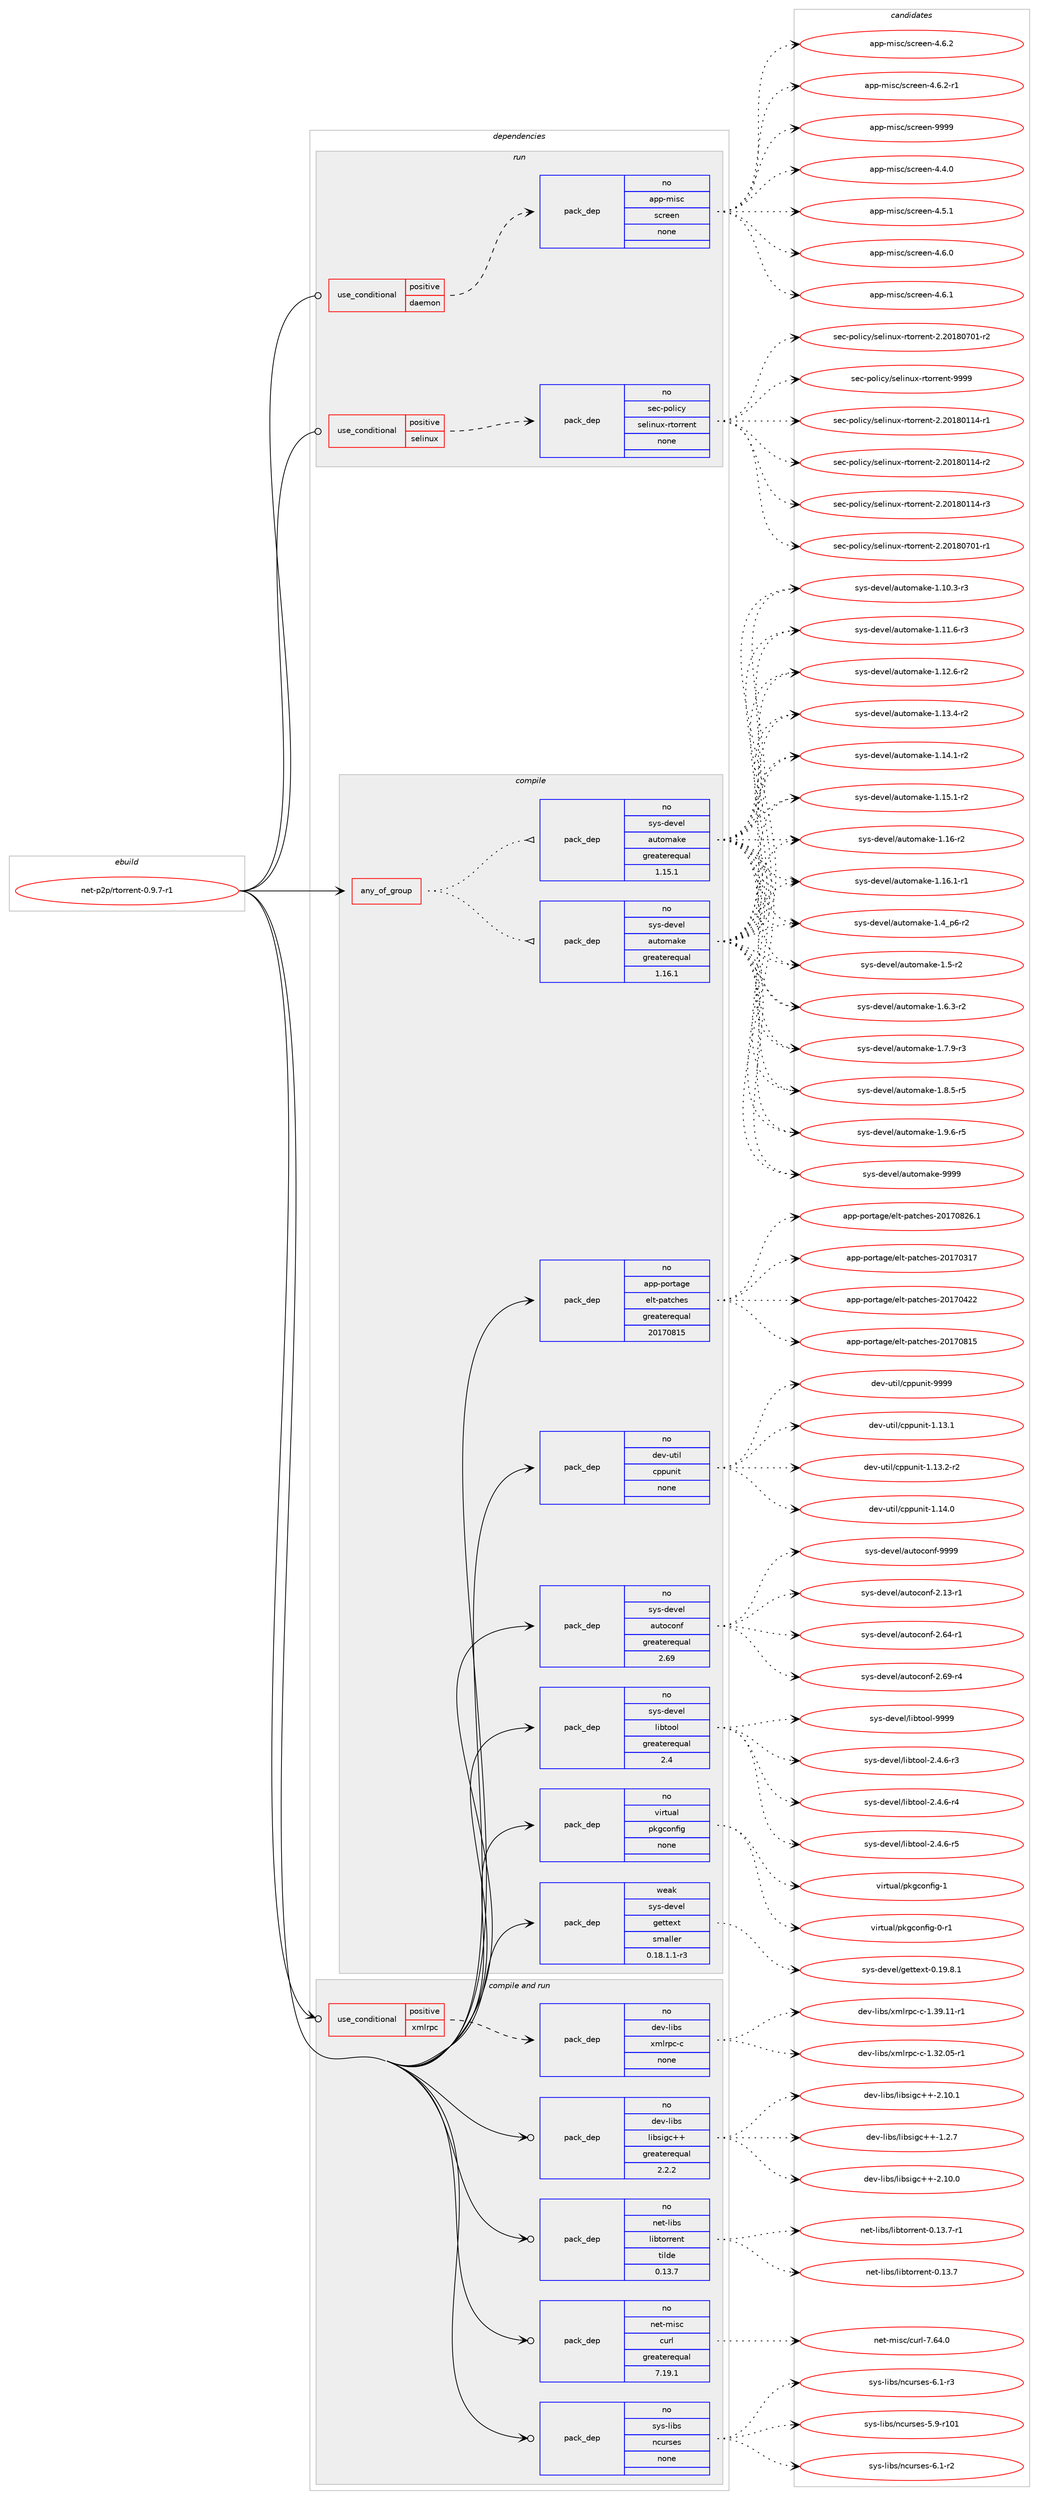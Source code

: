 digraph prolog {

# *************
# Graph options
# *************

newrank=true;
concentrate=true;
compound=true;
graph [rankdir=LR,fontname=Helvetica,fontsize=10,ranksep=1.5];#, ranksep=2.5, nodesep=0.2];
edge  [arrowhead=vee];
node  [fontname=Helvetica,fontsize=10];

# **********
# The ebuild
# **********

subgraph cluster_leftcol {
color=gray;
rank=same;
label=<<i>ebuild</i>>;
id [label="net-p2p/rtorrent-0.9.7-r1", color=red, width=4, href="../net-p2p/rtorrent-0.9.7-r1.svg"];
}

# ****************
# The dependencies
# ****************

subgraph cluster_midcol {
color=gray;
label=<<i>dependencies</i>>;
subgraph cluster_compile {
fillcolor="#eeeeee";
style=filled;
label=<<i>compile</i>>;
subgraph any26559 {
dependency1676072 [label=<<TABLE BORDER="0" CELLBORDER="1" CELLSPACING="0" CELLPADDING="4"><TR><TD CELLPADDING="10">any_of_group</TD></TR></TABLE>>, shape=none, color=red];subgraph pack1198580 {
dependency1676073 [label=<<TABLE BORDER="0" CELLBORDER="1" CELLSPACING="0" CELLPADDING="4" WIDTH="220"><TR><TD ROWSPAN="6" CELLPADDING="30">pack_dep</TD></TR><TR><TD WIDTH="110">no</TD></TR><TR><TD>sys-devel</TD></TR><TR><TD>automake</TD></TR><TR><TD>greaterequal</TD></TR><TR><TD>1.16.1</TD></TR></TABLE>>, shape=none, color=blue];
}
dependency1676072:e -> dependency1676073:w [weight=20,style="dotted",arrowhead="oinv"];
subgraph pack1198581 {
dependency1676074 [label=<<TABLE BORDER="0" CELLBORDER="1" CELLSPACING="0" CELLPADDING="4" WIDTH="220"><TR><TD ROWSPAN="6" CELLPADDING="30">pack_dep</TD></TR><TR><TD WIDTH="110">no</TD></TR><TR><TD>sys-devel</TD></TR><TR><TD>automake</TD></TR><TR><TD>greaterequal</TD></TR><TR><TD>1.15.1</TD></TR></TABLE>>, shape=none, color=blue];
}
dependency1676072:e -> dependency1676074:w [weight=20,style="dotted",arrowhead="oinv"];
}
id:e -> dependency1676072:w [weight=20,style="solid",arrowhead="vee"];
subgraph pack1198582 {
dependency1676075 [label=<<TABLE BORDER="0" CELLBORDER="1" CELLSPACING="0" CELLPADDING="4" WIDTH="220"><TR><TD ROWSPAN="6" CELLPADDING="30">pack_dep</TD></TR><TR><TD WIDTH="110">no</TD></TR><TR><TD>app-portage</TD></TR><TR><TD>elt-patches</TD></TR><TR><TD>greaterequal</TD></TR><TR><TD>20170815</TD></TR></TABLE>>, shape=none, color=blue];
}
id:e -> dependency1676075:w [weight=20,style="solid",arrowhead="vee"];
subgraph pack1198583 {
dependency1676076 [label=<<TABLE BORDER="0" CELLBORDER="1" CELLSPACING="0" CELLPADDING="4" WIDTH="220"><TR><TD ROWSPAN="6" CELLPADDING="30">pack_dep</TD></TR><TR><TD WIDTH="110">no</TD></TR><TR><TD>dev-util</TD></TR><TR><TD>cppunit</TD></TR><TR><TD>none</TD></TR><TR><TD></TD></TR></TABLE>>, shape=none, color=blue];
}
id:e -> dependency1676076:w [weight=20,style="solid",arrowhead="vee"];
subgraph pack1198584 {
dependency1676077 [label=<<TABLE BORDER="0" CELLBORDER="1" CELLSPACING="0" CELLPADDING="4" WIDTH="220"><TR><TD ROWSPAN="6" CELLPADDING="30">pack_dep</TD></TR><TR><TD WIDTH="110">no</TD></TR><TR><TD>sys-devel</TD></TR><TR><TD>autoconf</TD></TR><TR><TD>greaterequal</TD></TR><TR><TD>2.69</TD></TR></TABLE>>, shape=none, color=blue];
}
id:e -> dependency1676077:w [weight=20,style="solid",arrowhead="vee"];
subgraph pack1198585 {
dependency1676078 [label=<<TABLE BORDER="0" CELLBORDER="1" CELLSPACING="0" CELLPADDING="4" WIDTH="220"><TR><TD ROWSPAN="6" CELLPADDING="30">pack_dep</TD></TR><TR><TD WIDTH="110">no</TD></TR><TR><TD>sys-devel</TD></TR><TR><TD>libtool</TD></TR><TR><TD>greaterequal</TD></TR><TR><TD>2.4</TD></TR></TABLE>>, shape=none, color=blue];
}
id:e -> dependency1676078:w [weight=20,style="solid",arrowhead="vee"];
subgraph pack1198586 {
dependency1676079 [label=<<TABLE BORDER="0" CELLBORDER="1" CELLSPACING="0" CELLPADDING="4" WIDTH="220"><TR><TD ROWSPAN="6" CELLPADDING="30">pack_dep</TD></TR><TR><TD WIDTH="110">no</TD></TR><TR><TD>virtual</TD></TR><TR><TD>pkgconfig</TD></TR><TR><TD>none</TD></TR><TR><TD></TD></TR></TABLE>>, shape=none, color=blue];
}
id:e -> dependency1676079:w [weight=20,style="solid",arrowhead="vee"];
subgraph pack1198587 {
dependency1676080 [label=<<TABLE BORDER="0" CELLBORDER="1" CELLSPACING="0" CELLPADDING="4" WIDTH="220"><TR><TD ROWSPAN="6" CELLPADDING="30">pack_dep</TD></TR><TR><TD WIDTH="110">weak</TD></TR><TR><TD>sys-devel</TD></TR><TR><TD>gettext</TD></TR><TR><TD>smaller</TD></TR><TR><TD>0.18.1.1-r3</TD></TR></TABLE>>, shape=none, color=blue];
}
id:e -> dependency1676080:w [weight=20,style="solid",arrowhead="vee"];
}
subgraph cluster_compileandrun {
fillcolor="#eeeeee";
style=filled;
label=<<i>compile and run</i>>;
subgraph cond450100 {
dependency1676081 [label=<<TABLE BORDER="0" CELLBORDER="1" CELLSPACING="0" CELLPADDING="4"><TR><TD ROWSPAN="3" CELLPADDING="10">use_conditional</TD></TR><TR><TD>positive</TD></TR><TR><TD>xmlrpc</TD></TR></TABLE>>, shape=none, color=red];
subgraph pack1198588 {
dependency1676082 [label=<<TABLE BORDER="0" CELLBORDER="1" CELLSPACING="0" CELLPADDING="4" WIDTH="220"><TR><TD ROWSPAN="6" CELLPADDING="30">pack_dep</TD></TR><TR><TD WIDTH="110">no</TD></TR><TR><TD>dev-libs</TD></TR><TR><TD>xmlrpc-c</TD></TR><TR><TD>none</TD></TR><TR><TD></TD></TR></TABLE>>, shape=none, color=blue];
}
dependency1676081:e -> dependency1676082:w [weight=20,style="dashed",arrowhead="vee"];
}
id:e -> dependency1676081:w [weight=20,style="solid",arrowhead="odotvee"];
subgraph pack1198589 {
dependency1676083 [label=<<TABLE BORDER="0" CELLBORDER="1" CELLSPACING="0" CELLPADDING="4" WIDTH="220"><TR><TD ROWSPAN="6" CELLPADDING="30">pack_dep</TD></TR><TR><TD WIDTH="110">no</TD></TR><TR><TD>dev-libs</TD></TR><TR><TD>libsigc++</TD></TR><TR><TD>greaterequal</TD></TR><TR><TD>2.2.2</TD></TR></TABLE>>, shape=none, color=blue];
}
id:e -> dependency1676083:w [weight=20,style="solid",arrowhead="odotvee"];
subgraph pack1198590 {
dependency1676084 [label=<<TABLE BORDER="0" CELLBORDER="1" CELLSPACING="0" CELLPADDING="4" WIDTH="220"><TR><TD ROWSPAN="6" CELLPADDING="30">pack_dep</TD></TR><TR><TD WIDTH="110">no</TD></TR><TR><TD>net-libs</TD></TR><TR><TD>libtorrent</TD></TR><TR><TD>tilde</TD></TR><TR><TD>0.13.7</TD></TR></TABLE>>, shape=none, color=blue];
}
id:e -> dependency1676084:w [weight=20,style="solid",arrowhead="odotvee"];
subgraph pack1198591 {
dependency1676085 [label=<<TABLE BORDER="0" CELLBORDER="1" CELLSPACING="0" CELLPADDING="4" WIDTH="220"><TR><TD ROWSPAN="6" CELLPADDING="30">pack_dep</TD></TR><TR><TD WIDTH="110">no</TD></TR><TR><TD>net-misc</TD></TR><TR><TD>curl</TD></TR><TR><TD>greaterequal</TD></TR><TR><TD>7.19.1</TD></TR></TABLE>>, shape=none, color=blue];
}
id:e -> dependency1676085:w [weight=20,style="solid",arrowhead="odotvee"];
subgraph pack1198592 {
dependency1676086 [label=<<TABLE BORDER="0" CELLBORDER="1" CELLSPACING="0" CELLPADDING="4" WIDTH="220"><TR><TD ROWSPAN="6" CELLPADDING="30">pack_dep</TD></TR><TR><TD WIDTH="110">no</TD></TR><TR><TD>sys-libs</TD></TR><TR><TD>ncurses</TD></TR><TR><TD>none</TD></TR><TR><TD></TD></TR></TABLE>>, shape=none, color=blue];
}
id:e -> dependency1676086:w [weight=20,style="solid",arrowhead="odotvee"];
}
subgraph cluster_run {
fillcolor="#eeeeee";
style=filled;
label=<<i>run</i>>;
subgraph cond450101 {
dependency1676087 [label=<<TABLE BORDER="0" CELLBORDER="1" CELLSPACING="0" CELLPADDING="4"><TR><TD ROWSPAN="3" CELLPADDING="10">use_conditional</TD></TR><TR><TD>positive</TD></TR><TR><TD>daemon</TD></TR></TABLE>>, shape=none, color=red];
subgraph pack1198593 {
dependency1676088 [label=<<TABLE BORDER="0" CELLBORDER="1" CELLSPACING="0" CELLPADDING="4" WIDTH="220"><TR><TD ROWSPAN="6" CELLPADDING="30">pack_dep</TD></TR><TR><TD WIDTH="110">no</TD></TR><TR><TD>app-misc</TD></TR><TR><TD>screen</TD></TR><TR><TD>none</TD></TR><TR><TD></TD></TR></TABLE>>, shape=none, color=blue];
}
dependency1676087:e -> dependency1676088:w [weight=20,style="dashed",arrowhead="vee"];
}
id:e -> dependency1676087:w [weight=20,style="solid",arrowhead="odot"];
subgraph cond450102 {
dependency1676089 [label=<<TABLE BORDER="0" CELLBORDER="1" CELLSPACING="0" CELLPADDING="4"><TR><TD ROWSPAN="3" CELLPADDING="10">use_conditional</TD></TR><TR><TD>positive</TD></TR><TR><TD>selinux</TD></TR></TABLE>>, shape=none, color=red];
subgraph pack1198594 {
dependency1676090 [label=<<TABLE BORDER="0" CELLBORDER="1" CELLSPACING="0" CELLPADDING="4" WIDTH="220"><TR><TD ROWSPAN="6" CELLPADDING="30">pack_dep</TD></TR><TR><TD WIDTH="110">no</TD></TR><TR><TD>sec-policy</TD></TR><TR><TD>selinux-rtorrent</TD></TR><TR><TD>none</TD></TR><TR><TD></TD></TR></TABLE>>, shape=none, color=blue];
}
dependency1676089:e -> dependency1676090:w [weight=20,style="dashed",arrowhead="vee"];
}
id:e -> dependency1676089:w [weight=20,style="solid",arrowhead="odot"];
}
}

# **************
# The candidates
# **************

subgraph cluster_choices {
rank=same;
color=gray;
label=<<i>candidates</i>>;

subgraph choice1198580 {
color=black;
nodesep=1;
choice11512111545100101118101108479711711611110997107101454946494846514511451 [label="sys-devel/automake-1.10.3-r3", color=red, width=4,href="../sys-devel/automake-1.10.3-r3.svg"];
choice11512111545100101118101108479711711611110997107101454946494946544511451 [label="sys-devel/automake-1.11.6-r3", color=red, width=4,href="../sys-devel/automake-1.11.6-r3.svg"];
choice11512111545100101118101108479711711611110997107101454946495046544511450 [label="sys-devel/automake-1.12.6-r2", color=red, width=4,href="../sys-devel/automake-1.12.6-r2.svg"];
choice11512111545100101118101108479711711611110997107101454946495146524511450 [label="sys-devel/automake-1.13.4-r2", color=red, width=4,href="../sys-devel/automake-1.13.4-r2.svg"];
choice11512111545100101118101108479711711611110997107101454946495246494511450 [label="sys-devel/automake-1.14.1-r2", color=red, width=4,href="../sys-devel/automake-1.14.1-r2.svg"];
choice11512111545100101118101108479711711611110997107101454946495346494511450 [label="sys-devel/automake-1.15.1-r2", color=red, width=4,href="../sys-devel/automake-1.15.1-r2.svg"];
choice1151211154510010111810110847971171161111099710710145494649544511450 [label="sys-devel/automake-1.16-r2", color=red, width=4,href="../sys-devel/automake-1.16-r2.svg"];
choice11512111545100101118101108479711711611110997107101454946495446494511449 [label="sys-devel/automake-1.16.1-r1", color=red, width=4,href="../sys-devel/automake-1.16.1-r1.svg"];
choice115121115451001011181011084797117116111109971071014549465295112544511450 [label="sys-devel/automake-1.4_p6-r2", color=red, width=4,href="../sys-devel/automake-1.4_p6-r2.svg"];
choice11512111545100101118101108479711711611110997107101454946534511450 [label="sys-devel/automake-1.5-r2", color=red, width=4,href="../sys-devel/automake-1.5-r2.svg"];
choice115121115451001011181011084797117116111109971071014549465446514511450 [label="sys-devel/automake-1.6.3-r2", color=red, width=4,href="../sys-devel/automake-1.6.3-r2.svg"];
choice115121115451001011181011084797117116111109971071014549465546574511451 [label="sys-devel/automake-1.7.9-r3", color=red, width=4,href="../sys-devel/automake-1.7.9-r3.svg"];
choice115121115451001011181011084797117116111109971071014549465646534511453 [label="sys-devel/automake-1.8.5-r5", color=red, width=4,href="../sys-devel/automake-1.8.5-r5.svg"];
choice115121115451001011181011084797117116111109971071014549465746544511453 [label="sys-devel/automake-1.9.6-r5", color=red, width=4,href="../sys-devel/automake-1.9.6-r5.svg"];
choice115121115451001011181011084797117116111109971071014557575757 [label="sys-devel/automake-9999", color=red, width=4,href="../sys-devel/automake-9999.svg"];
dependency1676073:e -> choice11512111545100101118101108479711711611110997107101454946494846514511451:w [style=dotted,weight="100"];
dependency1676073:e -> choice11512111545100101118101108479711711611110997107101454946494946544511451:w [style=dotted,weight="100"];
dependency1676073:e -> choice11512111545100101118101108479711711611110997107101454946495046544511450:w [style=dotted,weight="100"];
dependency1676073:e -> choice11512111545100101118101108479711711611110997107101454946495146524511450:w [style=dotted,weight="100"];
dependency1676073:e -> choice11512111545100101118101108479711711611110997107101454946495246494511450:w [style=dotted,weight="100"];
dependency1676073:e -> choice11512111545100101118101108479711711611110997107101454946495346494511450:w [style=dotted,weight="100"];
dependency1676073:e -> choice1151211154510010111810110847971171161111099710710145494649544511450:w [style=dotted,weight="100"];
dependency1676073:e -> choice11512111545100101118101108479711711611110997107101454946495446494511449:w [style=dotted,weight="100"];
dependency1676073:e -> choice115121115451001011181011084797117116111109971071014549465295112544511450:w [style=dotted,weight="100"];
dependency1676073:e -> choice11512111545100101118101108479711711611110997107101454946534511450:w [style=dotted,weight="100"];
dependency1676073:e -> choice115121115451001011181011084797117116111109971071014549465446514511450:w [style=dotted,weight="100"];
dependency1676073:e -> choice115121115451001011181011084797117116111109971071014549465546574511451:w [style=dotted,weight="100"];
dependency1676073:e -> choice115121115451001011181011084797117116111109971071014549465646534511453:w [style=dotted,weight="100"];
dependency1676073:e -> choice115121115451001011181011084797117116111109971071014549465746544511453:w [style=dotted,weight="100"];
dependency1676073:e -> choice115121115451001011181011084797117116111109971071014557575757:w [style=dotted,weight="100"];
}
subgraph choice1198581 {
color=black;
nodesep=1;
choice11512111545100101118101108479711711611110997107101454946494846514511451 [label="sys-devel/automake-1.10.3-r3", color=red, width=4,href="../sys-devel/automake-1.10.3-r3.svg"];
choice11512111545100101118101108479711711611110997107101454946494946544511451 [label="sys-devel/automake-1.11.6-r3", color=red, width=4,href="../sys-devel/automake-1.11.6-r3.svg"];
choice11512111545100101118101108479711711611110997107101454946495046544511450 [label="sys-devel/automake-1.12.6-r2", color=red, width=4,href="../sys-devel/automake-1.12.6-r2.svg"];
choice11512111545100101118101108479711711611110997107101454946495146524511450 [label="sys-devel/automake-1.13.4-r2", color=red, width=4,href="../sys-devel/automake-1.13.4-r2.svg"];
choice11512111545100101118101108479711711611110997107101454946495246494511450 [label="sys-devel/automake-1.14.1-r2", color=red, width=4,href="../sys-devel/automake-1.14.1-r2.svg"];
choice11512111545100101118101108479711711611110997107101454946495346494511450 [label="sys-devel/automake-1.15.1-r2", color=red, width=4,href="../sys-devel/automake-1.15.1-r2.svg"];
choice1151211154510010111810110847971171161111099710710145494649544511450 [label="sys-devel/automake-1.16-r2", color=red, width=4,href="../sys-devel/automake-1.16-r2.svg"];
choice11512111545100101118101108479711711611110997107101454946495446494511449 [label="sys-devel/automake-1.16.1-r1", color=red, width=4,href="../sys-devel/automake-1.16.1-r1.svg"];
choice115121115451001011181011084797117116111109971071014549465295112544511450 [label="sys-devel/automake-1.4_p6-r2", color=red, width=4,href="../sys-devel/automake-1.4_p6-r2.svg"];
choice11512111545100101118101108479711711611110997107101454946534511450 [label="sys-devel/automake-1.5-r2", color=red, width=4,href="../sys-devel/automake-1.5-r2.svg"];
choice115121115451001011181011084797117116111109971071014549465446514511450 [label="sys-devel/automake-1.6.3-r2", color=red, width=4,href="../sys-devel/automake-1.6.3-r2.svg"];
choice115121115451001011181011084797117116111109971071014549465546574511451 [label="sys-devel/automake-1.7.9-r3", color=red, width=4,href="../sys-devel/automake-1.7.9-r3.svg"];
choice115121115451001011181011084797117116111109971071014549465646534511453 [label="sys-devel/automake-1.8.5-r5", color=red, width=4,href="../sys-devel/automake-1.8.5-r5.svg"];
choice115121115451001011181011084797117116111109971071014549465746544511453 [label="sys-devel/automake-1.9.6-r5", color=red, width=4,href="../sys-devel/automake-1.9.6-r5.svg"];
choice115121115451001011181011084797117116111109971071014557575757 [label="sys-devel/automake-9999", color=red, width=4,href="../sys-devel/automake-9999.svg"];
dependency1676074:e -> choice11512111545100101118101108479711711611110997107101454946494846514511451:w [style=dotted,weight="100"];
dependency1676074:e -> choice11512111545100101118101108479711711611110997107101454946494946544511451:w [style=dotted,weight="100"];
dependency1676074:e -> choice11512111545100101118101108479711711611110997107101454946495046544511450:w [style=dotted,weight="100"];
dependency1676074:e -> choice11512111545100101118101108479711711611110997107101454946495146524511450:w [style=dotted,weight="100"];
dependency1676074:e -> choice11512111545100101118101108479711711611110997107101454946495246494511450:w [style=dotted,weight="100"];
dependency1676074:e -> choice11512111545100101118101108479711711611110997107101454946495346494511450:w [style=dotted,weight="100"];
dependency1676074:e -> choice1151211154510010111810110847971171161111099710710145494649544511450:w [style=dotted,weight="100"];
dependency1676074:e -> choice11512111545100101118101108479711711611110997107101454946495446494511449:w [style=dotted,weight="100"];
dependency1676074:e -> choice115121115451001011181011084797117116111109971071014549465295112544511450:w [style=dotted,weight="100"];
dependency1676074:e -> choice11512111545100101118101108479711711611110997107101454946534511450:w [style=dotted,weight="100"];
dependency1676074:e -> choice115121115451001011181011084797117116111109971071014549465446514511450:w [style=dotted,weight="100"];
dependency1676074:e -> choice115121115451001011181011084797117116111109971071014549465546574511451:w [style=dotted,weight="100"];
dependency1676074:e -> choice115121115451001011181011084797117116111109971071014549465646534511453:w [style=dotted,weight="100"];
dependency1676074:e -> choice115121115451001011181011084797117116111109971071014549465746544511453:w [style=dotted,weight="100"];
dependency1676074:e -> choice115121115451001011181011084797117116111109971071014557575757:w [style=dotted,weight="100"];
}
subgraph choice1198582 {
color=black;
nodesep=1;
choice97112112451121111141169710310147101108116451129711699104101115455048495548514955 [label="app-portage/elt-patches-20170317", color=red, width=4,href="../app-portage/elt-patches-20170317.svg"];
choice97112112451121111141169710310147101108116451129711699104101115455048495548525050 [label="app-portage/elt-patches-20170422", color=red, width=4,href="../app-portage/elt-patches-20170422.svg"];
choice97112112451121111141169710310147101108116451129711699104101115455048495548564953 [label="app-portage/elt-patches-20170815", color=red, width=4,href="../app-portage/elt-patches-20170815.svg"];
choice971121124511211111411697103101471011081164511297116991041011154550484955485650544649 [label="app-portage/elt-patches-20170826.1", color=red, width=4,href="../app-portage/elt-patches-20170826.1.svg"];
dependency1676075:e -> choice97112112451121111141169710310147101108116451129711699104101115455048495548514955:w [style=dotted,weight="100"];
dependency1676075:e -> choice97112112451121111141169710310147101108116451129711699104101115455048495548525050:w [style=dotted,weight="100"];
dependency1676075:e -> choice97112112451121111141169710310147101108116451129711699104101115455048495548564953:w [style=dotted,weight="100"];
dependency1676075:e -> choice971121124511211111411697103101471011081164511297116991041011154550484955485650544649:w [style=dotted,weight="100"];
}
subgraph choice1198583 {
color=black;
nodesep=1;
choice10010111845117116105108479911211211711010511645494649514649 [label="dev-util/cppunit-1.13.1", color=red, width=4,href="../dev-util/cppunit-1.13.1.svg"];
choice100101118451171161051084799112112117110105116454946495146504511450 [label="dev-util/cppunit-1.13.2-r2", color=red, width=4,href="../dev-util/cppunit-1.13.2-r2.svg"];
choice10010111845117116105108479911211211711010511645494649524648 [label="dev-util/cppunit-1.14.0", color=red, width=4,href="../dev-util/cppunit-1.14.0.svg"];
choice1001011184511711610510847991121121171101051164557575757 [label="dev-util/cppunit-9999", color=red, width=4,href="../dev-util/cppunit-9999.svg"];
dependency1676076:e -> choice10010111845117116105108479911211211711010511645494649514649:w [style=dotted,weight="100"];
dependency1676076:e -> choice100101118451171161051084799112112117110105116454946495146504511450:w [style=dotted,weight="100"];
dependency1676076:e -> choice10010111845117116105108479911211211711010511645494649524648:w [style=dotted,weight="100"];
dependency1676076:e -> choice1001011184511711610510847991121121171101051164557575757:w [style=dotted,weight="100"];
}
subgraph choice1198584 {
color=black;
nodesep=1;
choice1151211154510010111810110847971171161119911111010245504649514511449 [label="sys-devel/autoconf-2.13-r1", color=red, width=4,href="../sys-devel/autoconf-2.13-r1.svg"];
choice1151211154510010111810110847971171161119911111010245504654524511449 [label="sys-devel/autoconf-2.64-r1", color=red, width=4,href="../sys-devel/autoconf-2.64-r1.svg"];
choice1151211154510010111810110847971171161119911111010245504654574511452 [label="sys-devel/autoconf-2.69-r4", color=red, width=4,href="../sys-devel/autoconf-2.69-r4.svg"];
choice115121115451001011181011084797117116111991111101024557575757 [label="sys-devel/autoconf-9999", color=red, width=4,href="../sys-devel/autoconf-9999.svg"];
dependency1676077:e -> choice1151211154510010111810110847971171161119911111010245504649514511449:w [style=dotted,weight="100"];
dependency1676077:e -> choice1151211154510010111810110847971171161119911111010245504654524511449:w [style=dotted,weight="100"];
dependency1676077:e -> choice1151211154510010111810110847971171161119911111010245504654574511452:w [style=dotted,weight="100"];
dependency1676077:e -> choice115121115451001011181011084797117116111991111101024557575757:w [style=dotted,weight="100"];
}
subgraph choice1198585 {
color=black;
nodesep=1;
choice1151211154510010111810110847108105981161111111084550465246544511451 [label="sys-devel/libtool-2.4.6-r3", color=red, width=4,href="../sys-devel/libtool-2.4.6-r3.svg"];
choice1151211154510010111810110847108105981161111111084550465246544511452 [label="sys-devel/libtool-2.4.6-r4", color=red, width=4,href="../sys-devel/libtool-2.4.6-r4.svg"];
choice1151211154510010111810110847108105981161111111084550465246544511453 [label="sys-devel/libtool-2.4.6-r5", color=red, width=4,href="../sys-devel/libtool-2.4.6-r5.svg"];
choice1151211154510010111810110847108105981161111111084557575757 [label="sys-devel/libtool-9999", color=red, width=4,href="../sys-devel/libtool-9999.svg"];
dependency1676078:e -> choice1151211154510010111810110847108105981161111111084550465246544511451:w [style=dotted,weight="100"];
dependency1676078:e -> choice1151211154510010111810110847108105981161111111084550465246544511452:w [style=dotted,weight="100"];
dependency1676078:e -> choice1151211154510010111810110847108105981161111111084550465246544511453:w [style=dotted,weight="100"];
dependency1676078:e -> choice1151211154510010111810110847108105981161111111084557575757:w [style=dotted,weight="100"];
}
subgraph choice1198586 {
color=black;
nodesep=1;
choice11810511411611797108471121071039911111010210510345484511449 [label="virtual/pkgconfig-0-r1", color=red, width=4,href="../virtual/pkgconfig-0-r1.svg"];
choice1181051141161179710847112107103991111101021051034549 [label="virtual/pkgconfig-1", color=red, width=4,href="../virtual/pkgconfig-1.svg"];
dependency1676079:e -> choice11810511411611797108471121071039911111010210510345484511449:w [style=dotted,weight="100"];
dependency1676079:e -> choice1181051141161179710847112107103991111101021051034549:w [style=dotted,weight="100"];
}
subgraph choice1198587 {
color=black;
nodesep=1;
choice1151211154510010111810110847103101116116101120116454846495746564649 [label="sys-devel/gettext-0.19.8.1", color=red, width=4,href="../sys-devel/gettext-0.19.8.1.svg"];
dependency1676080:e -> choice1151211154510010111810110847103101116116101120116454846495746564649:w [style=dotted,weight="100"];
}
subgraph choice1198588 {
color=black;
nodesep=1;
choice10010111845108105981154712010910811411299459945494651504648534511449 [label="dev-libs/xmlrpc-c-1.32.05-r1", color=red, width=4,href="../dev-libs/xmlrpc-c-1.32.05-r1.svg"];
choice10010111845108105981154712010910811411299459945494651574649494511449 [label="dev-libs/xmlrpc-c-1.39.11-r1", color=red, width=4,href="../dev-libs/xmlrpc-c-1.39.11-r1.svg"];
dependency1676082:e -> choice10010111845108105981154712010910811411299459945494651504648534511449:w [style=dotted,weight="100"];
dependency1676082:e -> choice10010111845108105981154712010910811411299459945494651574649494511449:w [style=dotted,weight="100"];
}
subgraph choice1198589 {
color=black;
nodesep=1;
choice10010111845108105981154710810598115105103994343454946504655 [label="dev-libs/libsigc++-1.2.7", color=red, width=4,href="../dev-libs/libsigc++-1.2.7.svg"];
choice1001011184510810598115471081059811510510399434345504649484648 [label="dev-libs/libsigc++-2.10.0", color=red, width=4,href="../dev-libs/libsigc++-2.10.0.svg"];
choice1001011184510810598115471081059811510510399434345504649484649 [label="dev-libs/libsigc++-2.10.1", color=red, width=4,href="../dev-libs/libsigc++-2.10.1.svg"];
dependency1676083:e -> choice10010111845108105981154710810598115105103994343454946504655:w [style=dotted,weight="100"];
dependency1676083:e -> choice1001011184510810598115471081059811510510399434345504649484648:w [style=dotted,weight="100"];
dependency1676083:e -> choice1001011184510810598115471081059811510510399434345504649484649:w [style=dotted,weight="100"];
}
subgraph choice1198590 {
color=black;
nodesep=1;
choice1101011164510810598115471081059811611111411410111011645484649514655 [label="net-libs/libtorrent-0.13.7", color=red, width=4,href="../net-libs/libtorrent-0.13.7.svg"];
choice11010111645108105981154710810598116111114114101110116454846495146554511449 [label="net-libs/libtorrent-0.13.7-r1", color=red, width=4,href="../net-libs/libtorrent-0.13.7-r1.svg"];
dependency1676084:e -> choice1101011164510810598115471081059811611111411410111011645484649514655:w [style=dotted,weight="100"];
dependency1676084:e -> choice11010111645108105981154710810598116111114114101110116454846495146554511449:w [style=dotted,weight="100"];
}
subgraph choice1198591 {
color=black;
nodesep=1;
choice1101011164510910511599479911711410845554654524648 [label="net-misc/curl-7.64.0", color=red, width=4,href="../net-misc/curl-7.64.0.svg"];
dependency1676085:e -> choice1101011164510910511599479911711410845554654524648:w [style=dotted,weight="100"];
}
subgraph choice1198592 {
color=black;
nodesep=1;
choice115121115451081059811547110991171141151011154553465745114494849 [label="sys-libs/ncurses-5.9-r101", color=red, width=4,href="../sys-libs/ncurses-5.9-r101.svg"];
choice11512111545108105981154711099117114115101115455446494511450 [label="sys-libs/ncurses-6.1-r2", color=red, width=4,href="../sys-libs/ncurses-6.1-r2.svg"];
choice11512111545108105981154711099117114115101115455446494511451 [label="sys-libs/ncurses-6.1-r3", color=red, width=4,href="../sys-libs/ncurses-6.1-r3.svg"];
dependency1676086:e -> choice115121115451081059811547110991171141151011154553465745114494849:w [style=dotted,weight="100"];
dependency1676086:e -> choice11512111545108105981154711099117114115101115455446494511450:w [style=dotted,weight="100"];
dependency1676086:e -> choice11512111545108105981154711099117114115101115455446494511451:w [style=dotted,weight="100"];
}
subgraph choice1198593 {
color=black;
nodesep=1;
choice9711211245109105115994711599114101101110455246524648 [label="app-misc/screen-4.4.0", color=red, width=4,href="../app-misc/screen-4.4.0.svg"];
choice9711211245109105115994711599114101101110455246534649 [label="app-misc/screen-4.5.1", color=red, width=4,href="../app-misc/screen-4.5.1.svg"];
choice9711211245109105115994711599114101101110455246544648 [label="app-misc/screen-4.6.0", color=red, width=4,href="../app-misc/screen-4.6.0.svg"];
choice9711211245109105115994711599114101101110455246544649 [label="app-misc/screen-4.6.1", color=red, width=4,href="../app-misc/screen-4.6.1.svg"];
choice9711211245109105115994711599114101101110455246544650 [label="app-misc/screen-4.6.2", color=red, width=4,href="../app-misc/screen-4.6.2.svg"];
choice97112112451091051159947115991141011011104552465446504511449 [label="app-misc/screen-4.6.2-r1", color=red, width=4,href="../app-misc/screen-4.6.2-r1.svg"];
choice97112112451091051159947115991141011011104557575757 [label="app-misc/screen-9999", color=red, width=4,href="../app-misc/screen-9999.svg"];
dependency1676088:e -> choice9711211245109105115994711599114101101110455246524648:w [style=dotted,weight="100"];
dependency1676088:e -> choice9711211245109105115994711599114101101110455246534649:w [style=dotted,weight="100"];
dependency1676088:e -> choice9711211245109105115994711599114101101110455246544648:w [style=dotted,weight="100"];
dependency1676088:e -> choice9711211245109105115994711599114101101110455246544649:w [style=dotted,weight="100"];
dependency1676088:e -> choice9711211245109105115994711599114101101110455246544650:w [style=dotted,weight="100"];
dependency1676088:e -> choice97112112451091051159947115991141011011104552465446504511449:w [style=dotted,weight="100"];
dependency1676088:e -> choice97112112451091051159947115991141011011104557575757:w [style=dotted,weight="100"];
}
subgraph choice1198594 {
color=black;
nodesep=1;
choice115101994511211110810599121471151011081051101171204511411611111411410111011645504650484956484949524511449 [label="sec-policy/selinux-rtorrent-2.20180114-r1", color=red, width=4,href="../sec-policy/selinux-rtorrent-2.20180114-r1.svg"];
choice115101994511211110810599121471151011081051101171204511411611111411410111011645504650484956484949524511450 [label="sec-policy/selinux-rtorrent-2.20180114-r2", color=red, width=4,href="../sec-policy/selinux-rtorrent-2.20180114-r2.svg"];
choice115101994511211110810599121471151011081051101171204511411611111411410111011645504650484956484949524511451 [label="sec-policy/selinux-rtorrent-2.20180114-r3", color=red, width=4,href="../sec-policy/selinux-rtorrent-2.20180114-r3.svg"];
choice115101994511211110810599121471151011081051101171204511411611111411410111011645504650484956485548494511449 [label="sec-policy/selinux-rtorrent-2.20180701-r1", color=red, width=4,href="../sec-policy/selinux-rtorrent-2.20180701-r1.svg"];
choice115101994511211110810599121471151011081051101171204511411611111411410111011645504650484956485548494511450 [label="sec-policy/selinux-rtorrent-2.20180701-r2", color=red, width=4,href="../sec-policy/selinux-rtorrent-2.20180701-r2.svg"];
choice11510199451121111081059912147115101108105110117120451141161111141141011101164557575757 [label="sec-policy/selinux-rtorrent-9999", color=red, width=4,href="../sec-policy/selinux-rtorrent-9999.svg"];
dependency1676090:e -> choice115101994511211110810599121471151011081051101171204511411611111411410111011645504650484956484949524511449:w [style=dotted,weight="100"];
dependency1676090:e -> choice115101994511211110810599121471151011081051101171204511411611111411410111011645504650484956484949524511450:w [style=dotted,weight="100"];
dependency1676090:e -> choice115101994511211110810599121471151011081051101171204511411611111411410111011645504650484956484949524511451:w [style=dotted,weight="100"];
dependency1676090:e -> choice115101994511211110810599121471151011081051101171204511411611111411410111011645504650484956485548494511449:w [style=dotted,weight="100"];
dependency1676090:e -> choice115101994511211110810599121471151011081051101171204511411611111411410111011645504650484956485548494511450:w [style=dotted,weight="100"];
dependency1676090:e -> choice11510199451121111081059912147115101108105110117120451141161111141141011101164557575757:w [style=dotted,weight="100"];
}
}

}
